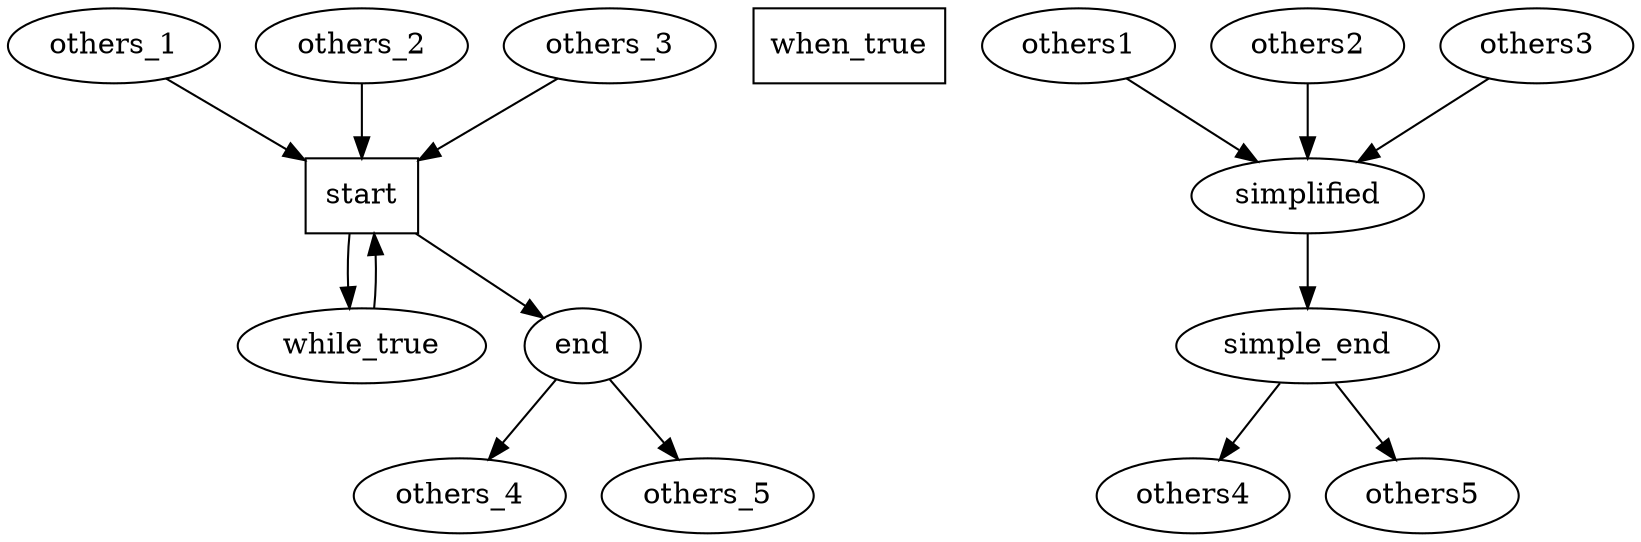 digraph while{
 others_1 -> start;
 others_2 -> start;
 others_3 -> start;
 start[shape=rectangle];
 when_true[shape=rectangle];
 start -> while_true;
 start -> end;
 while_true -> start;
 end -> others_4;
 end -> others_5;

 others1 -> simplified;
 others2 -> simplified;
 others3 -> simplified;
 simplified -> simple_end;
 simple_end -> others4;
 simple_end -> others5;
}
